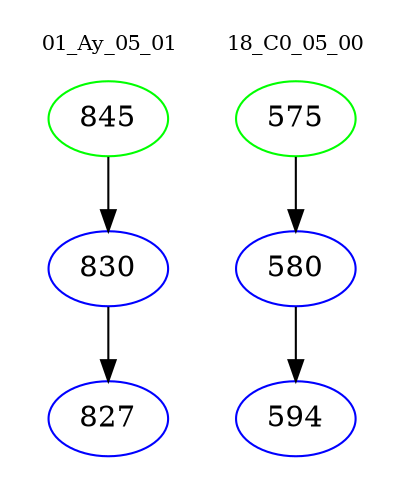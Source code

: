 digraph{
subgraph cluster_0 {
color = white
label = "01_Ay_05_01";
fontsize=10;
T0_845 [label="845", color="green"]
T0_845 -> T0_830 [color="black"]
T0_830 [label="830", color="blue"]
T0_830 -> T0_827 [color="black"]
T0_827 [label="827", color="blue"]
}
subgraph cluster_1 {
color = white
label = "18_C0_05_00";
fontsize=10;
T1_575 [label="575", color="green"]
T1_575 -> T1_580 [color="black"]
T1_580 [label="580", color="blue"]
T1_580 -> T1_594 [color="black"]
T1_594 [label="594", color="blue"]
}
}
